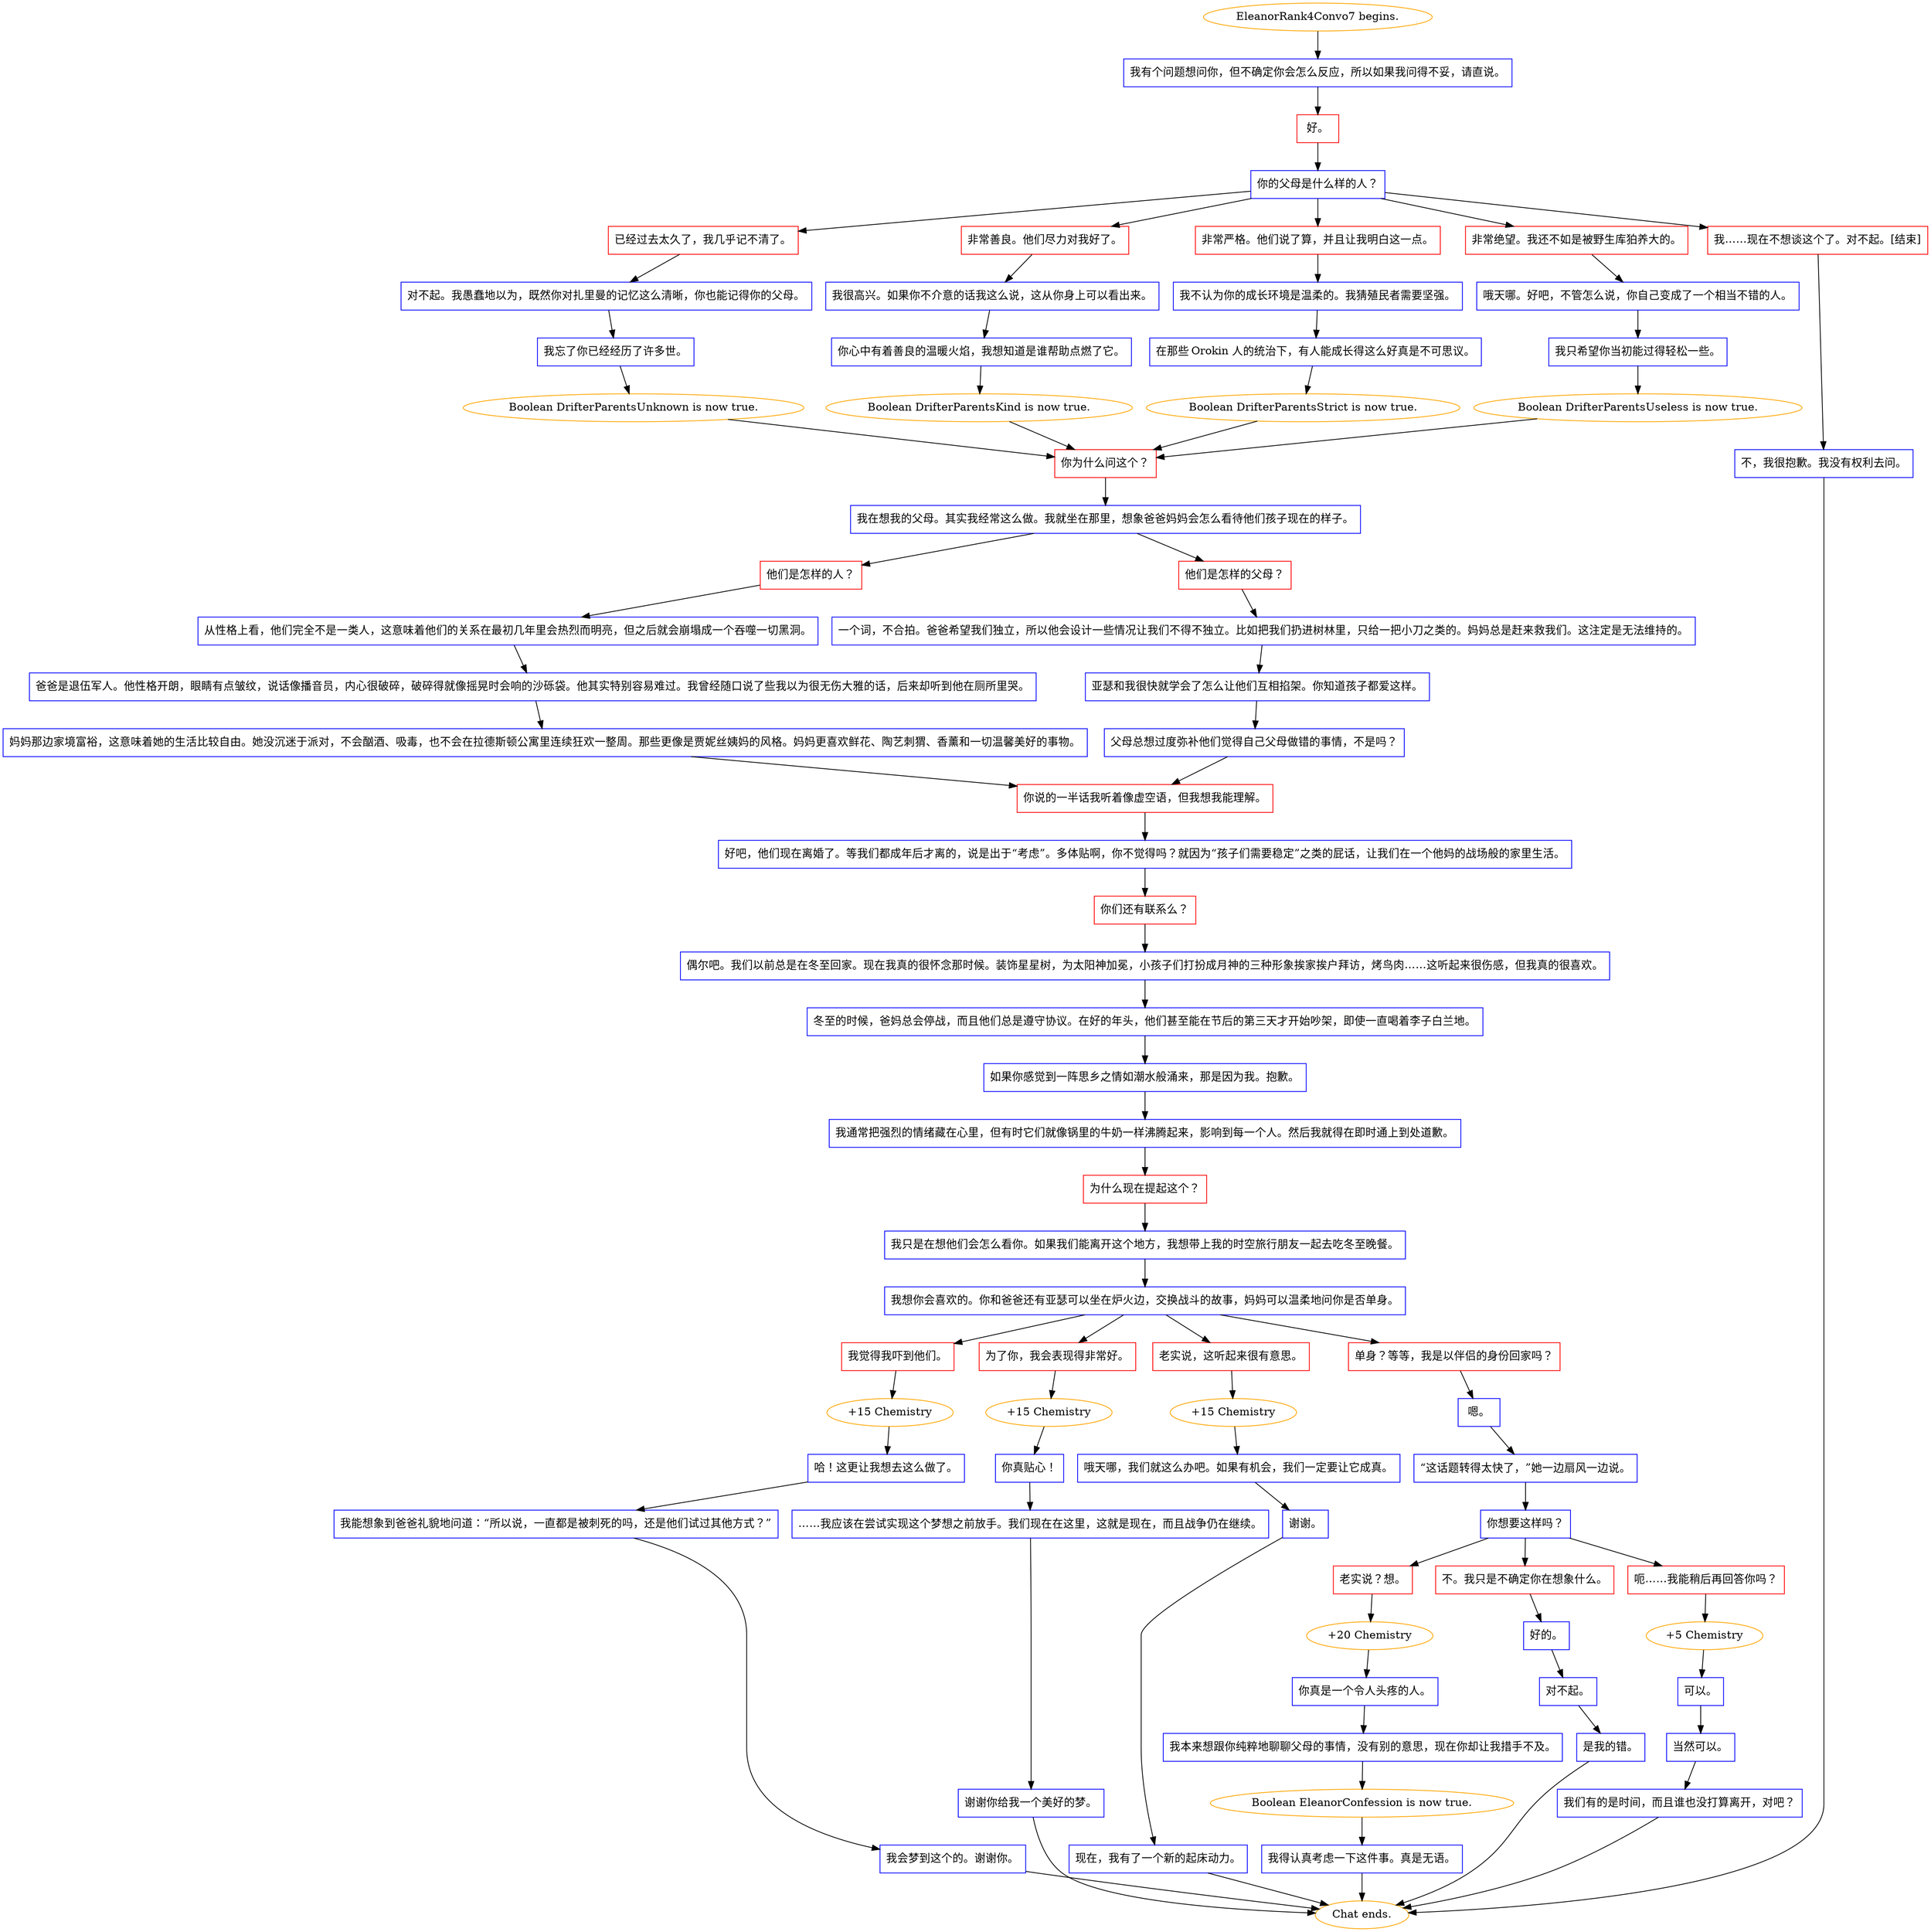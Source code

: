 digraph {
	"EleanorRank4Convo7 begins." [color=orange];
		"EleanorRank4Convo7 begins." -> j3812780103;
	j3812780103 [label="我有个问题想问你，但不确定你会怎么反应，所以如果我问得不妥，请直说。",shape=box,color=blue];
		j3812780103 -> j382926855;
	j382926855 [label="好。",shape=box,color=red];
		j382926855 -> j2238376206;
	j2238376206 [label="你的父母是什么样的人？",shape=box,color=blue];
		j2238376206 -> j3595667374;
		j2238376206 -> j2760157102;
		j2238376206 -> j2182128911;
		j2238376206 -> j4181192426;
		j2238376206 -> j2150754266;
	j3595667374 [label="已经过去太久了，我几乎记不清了。",shape=box,color=red];
		j3595667374 -> j1093150540;
	j2760157102 [label="非常善良。他们尽力对我好了。",shape=box,color=red];
		j2760157102 -> j953968872;
	j2182128911 [label="非常严格。他们说了算，并且让我明白这一点。",shape=box,color=red];
		j2182128911 -> j199221448;
	j4181192426 [label="非常绝望。我还不如是被野生库狛养大的。",shape=box,color=red];
		j4181192426 -> j867750611;
	j2150754266 [label="我……现在不想谈这个了。对不起。[结束]",shape=box,color=red];
		j2150754266 -> j2514394217;
	j1093150540 [label="对不起。我愚蠢地以为，既然你对扎里曼的记忆这么清晰，你也能记得你的父母。",shape=box,color=blue];
		j1093150540 -> j2089388910;
	j953968872 [label="我很高兴。如果你不介意的话我这么说，这从你身上可以看出来。",shape=box,color=blue];
		j953968872 -> j4148735223;
	j199221448 [label="我不认为你的成长环境是温柔的。我猜殖民者需要坚强。",shape=box,color=blue];
		j199221448 -> j613038887;
	j867750611 [label="哦天哪。好吧，不管怎么说，你自己变成了一个相当不错的人。",shape=box,color=blue];
		j867750611 -> j60867114;
	j2514394217 [label="不，我很抱歉。我没有权利去问。",shape=box,color=blue];
		j2514394217 -> "Chat ends.";
	j2089388910 [label="我忘了你已经经历了许多世。",shape=box,color=blue];
		j2089388910 -> j2403412144;
	j4148735223 [label="你心中有着善良的温暖火焰，我想知道是谁帮助点燃了它。",shape=box,color=blue];
		j4148735223 -> j3375838774;
	j613038887 [label="在那些 Orokin 人的统治下，有人能成长得这么好真是不可思议。",shape=box,color=blue];
		j613038887 -> j1684590219;
	j60867114 [label="我只希望你当初能过得轻松一些。",shape=box,color=blue];
		j60867114 -> j2841141282;
	"Chat ends." [color=orange];
	j2403412144 [label="Boolean DrifterParentsUnknown is now true.",color=orange];
		j2403412144 -> j755884262;
	j3375838774 [label="Boolean DrifterParentsKind is now true.",color=orange];
		j3375838774 -> j755884262;
	j1684590219 [label="Boolean DrifterParentsStrict is now true.",color=orange];
		j1684590219 -> j755884262;
	j2841141282 [label="Boolean DrifterParentsUseless is now true.",color=orange];
		j2841141282 -> j755884262;
	j755884262 [label="你为什么问这个？",shape=box,color=red];
		j755884262 -> j2541711105;
	j2541711105 [label="我在想我的父母。其实我经常这么做。我就坐在那里，想象爸爸妈妈会怎么看待他们孩子现在的样子。",shape=box,color=blue];
		j2541711105 -> j3728898643;
		j2541711105 -> j4179355080;
	j3728898643 [label="他们是怎样的人？",shape=box,color=red];
		j3728898643 -> j2433070630;
	j4179355080 [label="他们是怎样的父母？",shape=box,color=red];
		j4179355080 -> j322446267;
	j2433070630 [label="从性格上看，他们完全不是一类人，这意味着他们的关系在最初几年里会热烈而明亮，但之后就会崩塌成一个吞噬一切黑洞。",shape=box,color=blue];
		j2433070630 -> j465192844;
	j322446267 [label="一个词，不合拍。爸爸希望我们独立，所以他会设计一些情况让我们不得不独立。比如把我们扔进树林里，只给一把小刀之类的。妈妈总是赶来救我们。这注定是无法维持的。",shape=box,color=blue];
		j322446267 -> j81858880;
	j465192844 [label="爸爸是退伍军人。他性格开朗，眼睛有点皱纹，说话像播音员，内心很破碎，破碎得就像摇晃时会响的沙砾袋。他其实特别容易难过。我曾经随口说了些我以为很无伤大雅的话，后来却听到他在厕所里哭。",shape=box,color=blue];
		j465192844 -> j4177052791;
	j81858880 [label="亚瑟和我很快就学会了怎么让他们互相掐架。你知道孩子都爱这样。",shape=box,color=blue];
		j81858880 -> j2856328423;
	j4177052791 [label="妈妈那边家境富裕，这意味着她的生活比较自由。她没沉迷于派对，不会酗酒、吸毒，也不会在拉德斯顿公寓里连续狂欢一整周。那些更像是贾妮丝姨妈的风格。妈妈更喜欢鲜花、陶艺刺猬、香薰和一切温馨美好的事物。",shape=box,color=blue];
		j4177052791 -> j69805849;
	j2856328423 [label="父母总想过度弥补他们觉得自己父母做错的事情，不是吗？",shape=box,color=blue];
		j2856328423 -> j69805849;
	j69805849 [label="你说的一半话我听着像虚空语，但我想我能理解。",shape=box,color=red];
		j69805849 -> j1283160963;
	j1283160963 [label="好吧，他们现在离婚了。等我们都成年后才离的，说是出于“考虑”。多体贴啊，你不觉得吗？就因为“孩子们需要稳定”之类的屁话，让我们在一个他妈的战场般的家里生活。",shape=box,color=blue];
		j1283160963 -> j306256908;
	j306256908 [label="你们还有联系么？",shape=box,color=red];
		j306256908 -> j3674953261;
	j3674953261 [label="偶尔吧。我们以前总是在冬至回家。现在我真的很怀念那时候。装饰星星树，为太阳神加冕，小孩子们打扮成月神的三种形象挨家挨户拜访，烤鸟肉……这听起来很伤感，但我真的很喜欢。",shape=box,color=blue];
		j3674953261 -> j3220051885;
	j3220051885 [label="冬至的时候，爸妈总会停战，而且他们总是遵守协议。在好的年头，他们甚至能在节后的第三天才开始吵架，即使一直喝着李子白兰地。",shape=box,color=blue];
		j3220051885 -> j1313657782;
	j1313657782 [label="如果你感觉到一阵思乡之情如潮水般涌来，那是因为我。抱歉。",shape=box,color=blue];
		j1313657782 -> j1683577759;
	j1683577759 [label="我通常把强烈的情绪藏在心里，但有时它们就像锅里的牛奶一样沸腾起来，影响到每一个人。然后我就得在即时通上到处道歉。",shape=box,color=blue];
		j1683577759 -> j3988056737;
	j3988056737 [label="为什么现在提起这个？",shape=box,color=red];
		j3988056737 -> j2207490369;
	j2207490369 [label="我只是在想他们会怎么看你。如果我们能离开这个地方，我想带上我的时空旅行朋友一起去吃冬至晚餐。",shape=box,color=blue];
		j2207490369 -> j3422543836;
	j3422543836 [label="我想你会喜欢的。你和爸爸还有亚瑟可以坐在炉火边，交换战斗的故事，妈妈可以温柔地问你是否单身。",shape=box,color=blue];
		j3422543836 -> j1476956249;
		j3422543836 -> j227314468;
		j3422543836 -> j474913541;
		j3422543836 -> j4229275421;
	j1476956249 [label="我觉得我吓到他们。",shape=box,color=red];
		j1476956249 -> j3749579447;
	j227314468 [label="为了你，我会表现得非常好。",shape=box,color=red];
		j227314468 -> j448138708;
	j474913541 [label="老实说，这听起来很有意思。",shape=box,color=red];
		j474913541 -> j2477782112;
	j4229275421 [label="单身？等等，我是以伴侣的身份回家吗？",shape=box,color=red];
		j4229275421 -> j4046105700;
	j3749579447 [label="+15 Chemistry",color=orange];
		j3749579447 -> j2735960672;
	j448138708 [label="+15 Chemistry",color=orange];
		j448138708 -> j1028362829;
	j2477782112 [label="+15 Chemistry",color=orange];
		j2477782112 -> j397481424;
	j4046105700 [label="嗯。",shape=box,color=blue];
		j4046105700 -> j2190748903;
	j2735960672 [label="哈！这更让我想去这么做了。",shape=box,color=blue];
		j2735960672 -> j2859902191;
	j1028362829 [label="你真贴心！",shape=box,color=blue];
		j1028362829 -> j4288941709;
	j397481424 [label="哦天哪，我们就这么办吧。如果有机会，我们一定要让它成真。",shape=box,color=blue];
		j397481424 -> j1631110901;
	j2190748903 [label="“这话题转得太快了，”她一边扇风一边说。",shape=box,color=blue];
		j2190748903 -> j1869148675;
	j2859902191 [label="我能想象到爸爸礼貌地问道：“所以说，一直都是被刺死的吗，还是他们试过其他方式？”",shape=box,color=blue];
		j2859902191 -> j728609235;
	j4288941709 [label="……我应该在尝试实现这个梦想之前放手。我们现在在这里，这就是现在，而且战争仍在继续。",shape=box,color=blue];
		j4288941709 -> j3298625109;
	j1631110901 [label="谢谢。",shape=box,color=blue];
		j1631110901 -> j2161456607;
	j1869148675 [label="你想要这样吗？",shape=box,color=blue];
		j1869148675 -> j1505872547;
		j1869148675 -> j3969759564;
		j1869148675 -> j107196036;
	j728609235 [label="我会梦到这个的。谢谢你。",shape=box,color=blue];
		j728609235 -> "Chat ends.";
	j3298625109 [label="谢谢你给我一个美好的梦。",shape=box,color=blue];
		j3298625109 -> "Chat ends.";
	j2161456607 [label="现在，我有了一个新的起床动力。",shape=box,color=blue];
		j2161456607 -> "Chat ends.";
	j1505872547 [label="老实说？想。",shape=box,color=red];
		j1505872547 -> j3444692104;
	j3969759564 [label="不。我只是不确定你在想象什么。",shape=box,color=red];
		j3969759564 -> j1729883761;
	j107196036 [label="呃……我能稍后再回答你吗？",shape=box,color=red];
		j107196036 -> j3909477978;
	j3444692104 [label="+20 Chemistry",color=orange];
		j3444692104 -> j442326708;
	j1729883761 [label="好的。",shape=box,color=blue];
		j1729883761 -> j2261667405;
	j3909477978 [label="+5 Chemistry",color=orange];
		j3909477978 -> j187324914;
	j442326708 [label="你真是一个令人头疼的人。",shape=box,color=blue];
		j442326708 -> j2440832469;
	j2261667405 [label="对不起。",shape=box,color=blue];
		j2261667405 -> j3651594289;
	j187324914 [label="可以。",shape=box,color=blue];
		j187324914 -> j2845843102;
	j2440832469 [label="我本来想跟你纯粹地聊聊父母的事情，没有别的意思，现在你却让我措手不及。",shape=box,color=blue];
		j2440832469 -> j670882926;
	j3651594289 [label="是我的错。",shape=box,color=blue];
		j3651594289 -> "Chat ends.";
	j2845843102 [label="当然可以。",shape=box,color=blue];
		j2845843102 -> j952583199;
	j670882926 [label="Boolean EleanorConfession is now true.",color=orange];
		j670882926 -> j1741955746;
	j952583199 [label="我们有的是时间，而且谁也没打算离开，对吧？",shape=box,color=blue];
		j952583199 -> "Chat ends.";
	j1741955746 [label="我得认真考虑一下这件事。真是无语。",shape=box,color=blue];
		j1741955746 -> "Chat ends.";
}